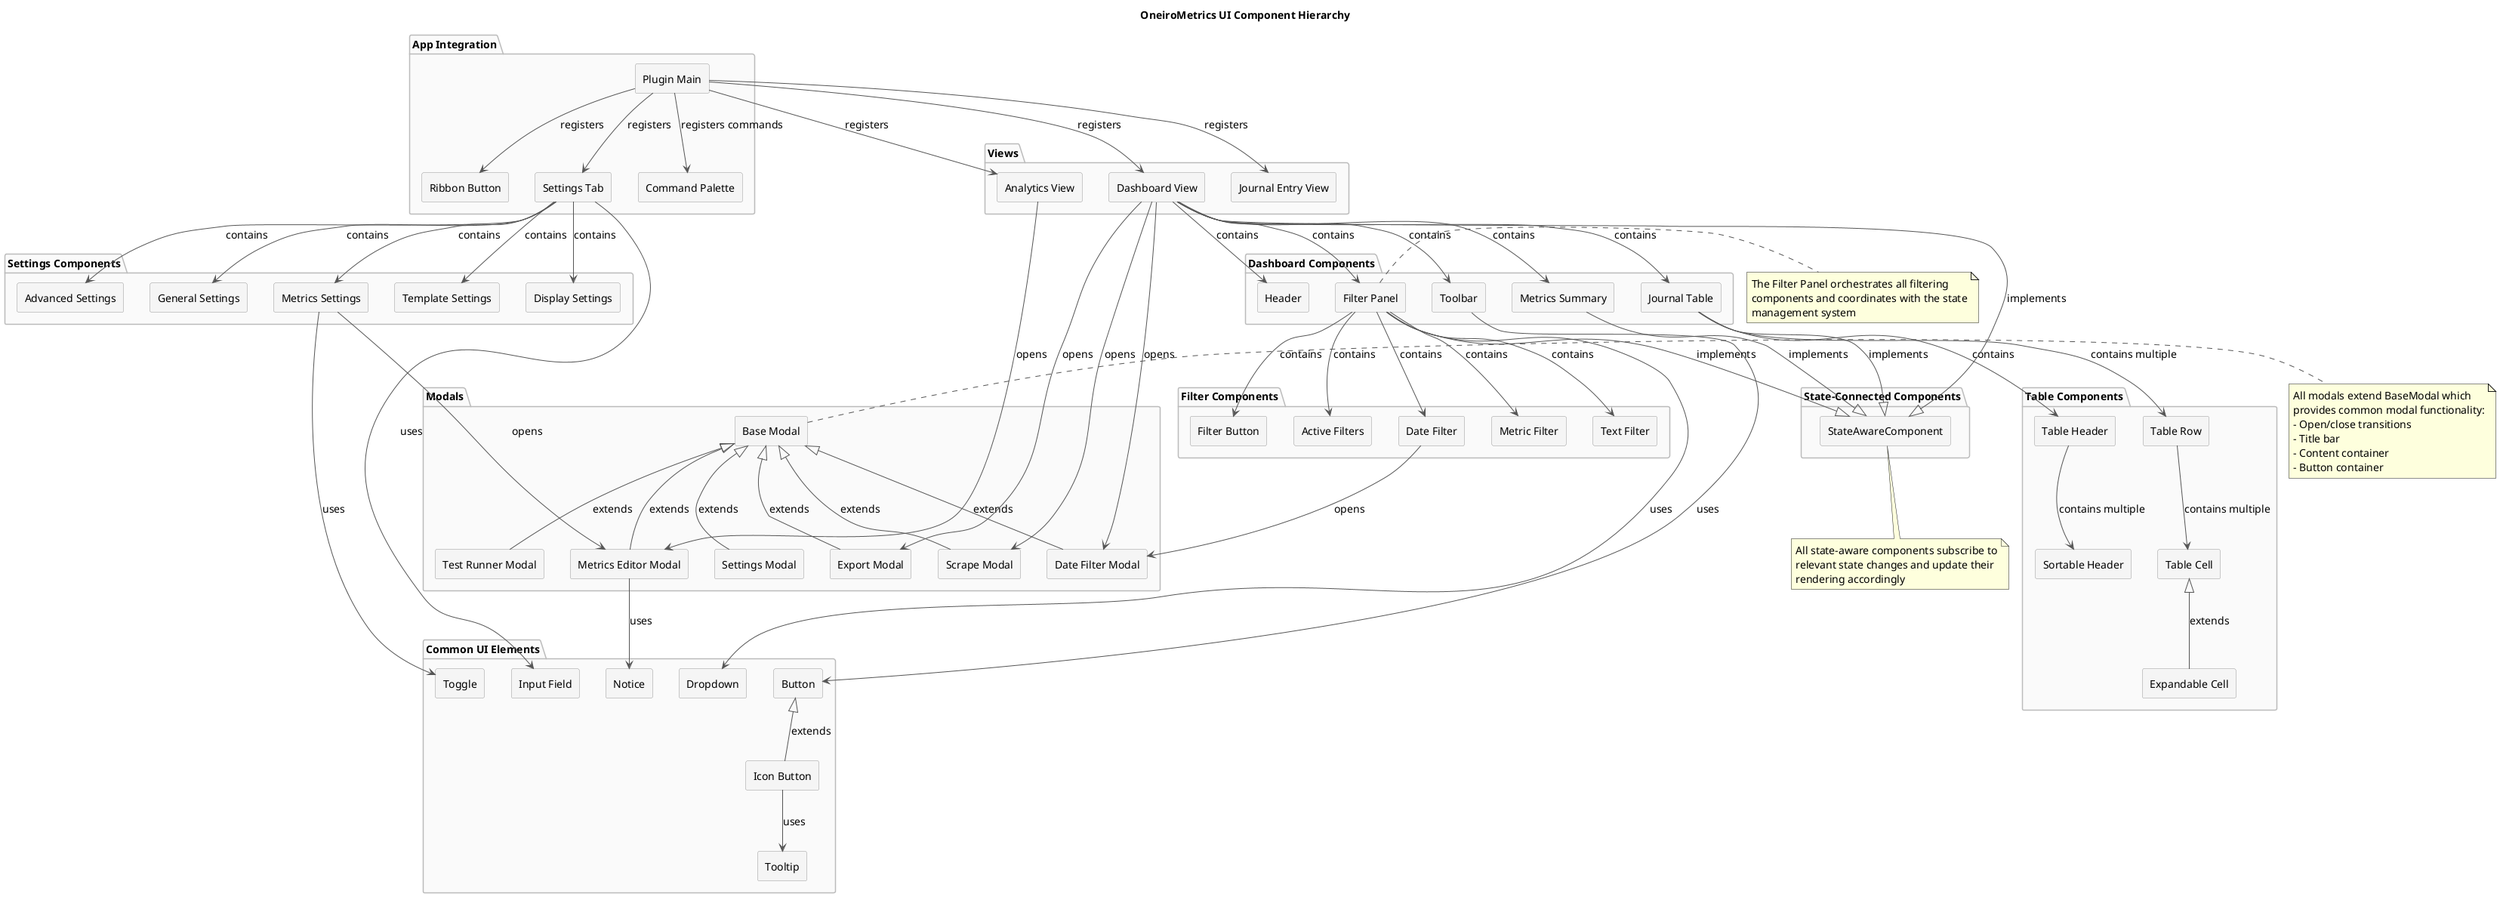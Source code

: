 @startuml UI Component Hierarchy

skinparam {
  componentStyle rectangle
  defaultFontSize 14
  defaultFontName Arial
  shadowing false
  componentBackgroundColor #f5f5f5
  componentBorderColor #999999
  packageBackgroundColor #fafafa
  packageBorderColor #bbbbbb
  arrowColor #555555
}

title OneiroMetrics UI Component Hierarchy

package "App Integration" {
  component [Plugin Main] as Main
  component [Ribbon Button] as RibbonButton
  component [Settings Tab] as SettingsTab
  component [Command Palette] as CommandPalette
  
  Main --> RibbonButton : registers
  Main --> SettingsTab : registers
  Main --> CommandPalette : registers commands
}

package "Views" {
  component [Dashboard View] as DashboardView
  component [Journal Entry View] as JournalEntryView
  component [Analytics View] as AnalyticsView
  
  Main --> DashboardView : registers
  Main --> JournalEntryView : registers
  Main --> AnalyticsView : registers
}

package "Modals" {
  component [Base Modal] as BaseModal
  component [Scrape Modal] as ScrapeModal
  component [Export Modal] as ExportModal
  component [Settings Modal] as SettingsModal
  component [Date Filter Modal] as DateFilterModal
  component [Test Runner Modal] as TestRunnerModal
  component [Metrics Editor Modal] as MetricsEditorModal
  
  BaseModal <|-- ScrapeModal : extends
  BaseModal <|-- ExportModal : extends
  BaseModal <|-- SettingsModal : extends
  BaseModal <|-- DateFilterModal : extends
  BaseModal <|-- TestRunnerModal : extends
  BaseModal <|-- MetricsEditorModal : extends
  
  DashboardView --> ScrapeModal : opens
  DashboardView --> ExportModal : opens
  DashboardView --> DateFilterModal : opens
  AnalyticsView --> MetricsEditorModal : opens
}

package "Dashboard Components" {
  component [Header] as Header
  component [Toolbar] as Toolbar
  component [Journal Table] as JournalTable
  component [Metrics Summary] as MetricsSummary
  component [Filter Panel] as FilterPanel
  
  DashboardView --> Header : contains
  DashboardView --> Toolbar : contains
  DashboardView --> JournalTable : contains
  DashboardView --> MetricsSummary : contains
  DashboardView --> FilterPanel : contains
}

package "Table Components" {
  component [Table Header] as TableHeader
  component [Table Row] as TableRow
  component [Table Cell] as TableCell
  component [Sortable Header] as SortableHeader
  component [Expandable Cell] as ExpandableCell
  
  JournalTable --> TableHeader : contains
  JournalTable --> TableRow : contains multiple
  TableRow --> TableCell : contains multiple
  TableHeader --> SortableHeader : contains multiple
  TableCell <|-- ExpandableCell : extends
}

package "Filter Components" {
  component [Date Filter] as DateFilter
  component [Metric Filter] as MetricFilter
  component [Text Filter] as TextFilter
  component [Filter Button] as FilterButton
  component [Active Filters] as ActiveFilters
  
  FilterPanel --> DateFilter : contains
  FilterPanel --> MetricFilter : contains
  FilterPanel --> TextFilter : contains
  FilterPanel --> FilterButton : contains
  FilterPanel --> ActiveFilters : contains
  
  DateFilter --> DateFilterModal : opens
}

package "Settings Components" {
  component [General Settings] as GeneralSettings
  component [Metrics Settings] as MetricsSettings
  component [Template Settings] as TemplateSettings
  component [Display Settings] as DisplaySettings
  component [Advanced Settings] as AdvancedSettings
  
  SettingsTab --> GeneralSettings : contains
  SettingsTab --> MetricsSettings : contains
  SettingsTab --> TemplateSettings : contains
  SettingsTab --> DisplaySettings : contains
  SettingsTab --> AdvancedSettings : contains
  
  MetricsSettings --> MetricsEditorModal : opens
}

package "Common UI Elements" {
  component [Button] as Button
  component [Icon Button] as IconButton
  component [Toggle] as Toggle
  component [Dropdown] as Dropdown
  component [Input Field] as InputField
  component [Tooltip] as Tooltip
  component [Notice] as Notice
  
  Button <|-- IconButton : extends
  
  Toolbar --> Button : uses
  FilterPanel --> Dropdown : uses
  MetricsSettings --> Toggle : uses
  SettingsTab --> InputField : uses
  IconButton --> Tooltip : uses
  MetricsEditorModal --> Notice : uses
}

package "State-Connected Components" {
  component [StateAwareComponent] as StateAwareComponent
  
  JournalTable --|> StateAwareComponent : implements
  MetricsSummary --|> StateAwareComponent : implements
  FilterPanel --|> StateAwareComponent : implements
  DashboardView --|> StateAwareComponent : implements
}

note bottom of StateAwareComponent
  All state-aware components subscribe to
  relevant state changes and update their
  rendering accordingly
end note

note right of BaseModal
  All modals extend BaseModal which
  provides common modal functionality:
  - Open/close transitions
  - Title bar
  - Content container
  - Button container
end note

note right of FilterPanel
  The Filter Panel orchestrates all filtering
  components and coordinates with the state
  management system
end note

@enduml 